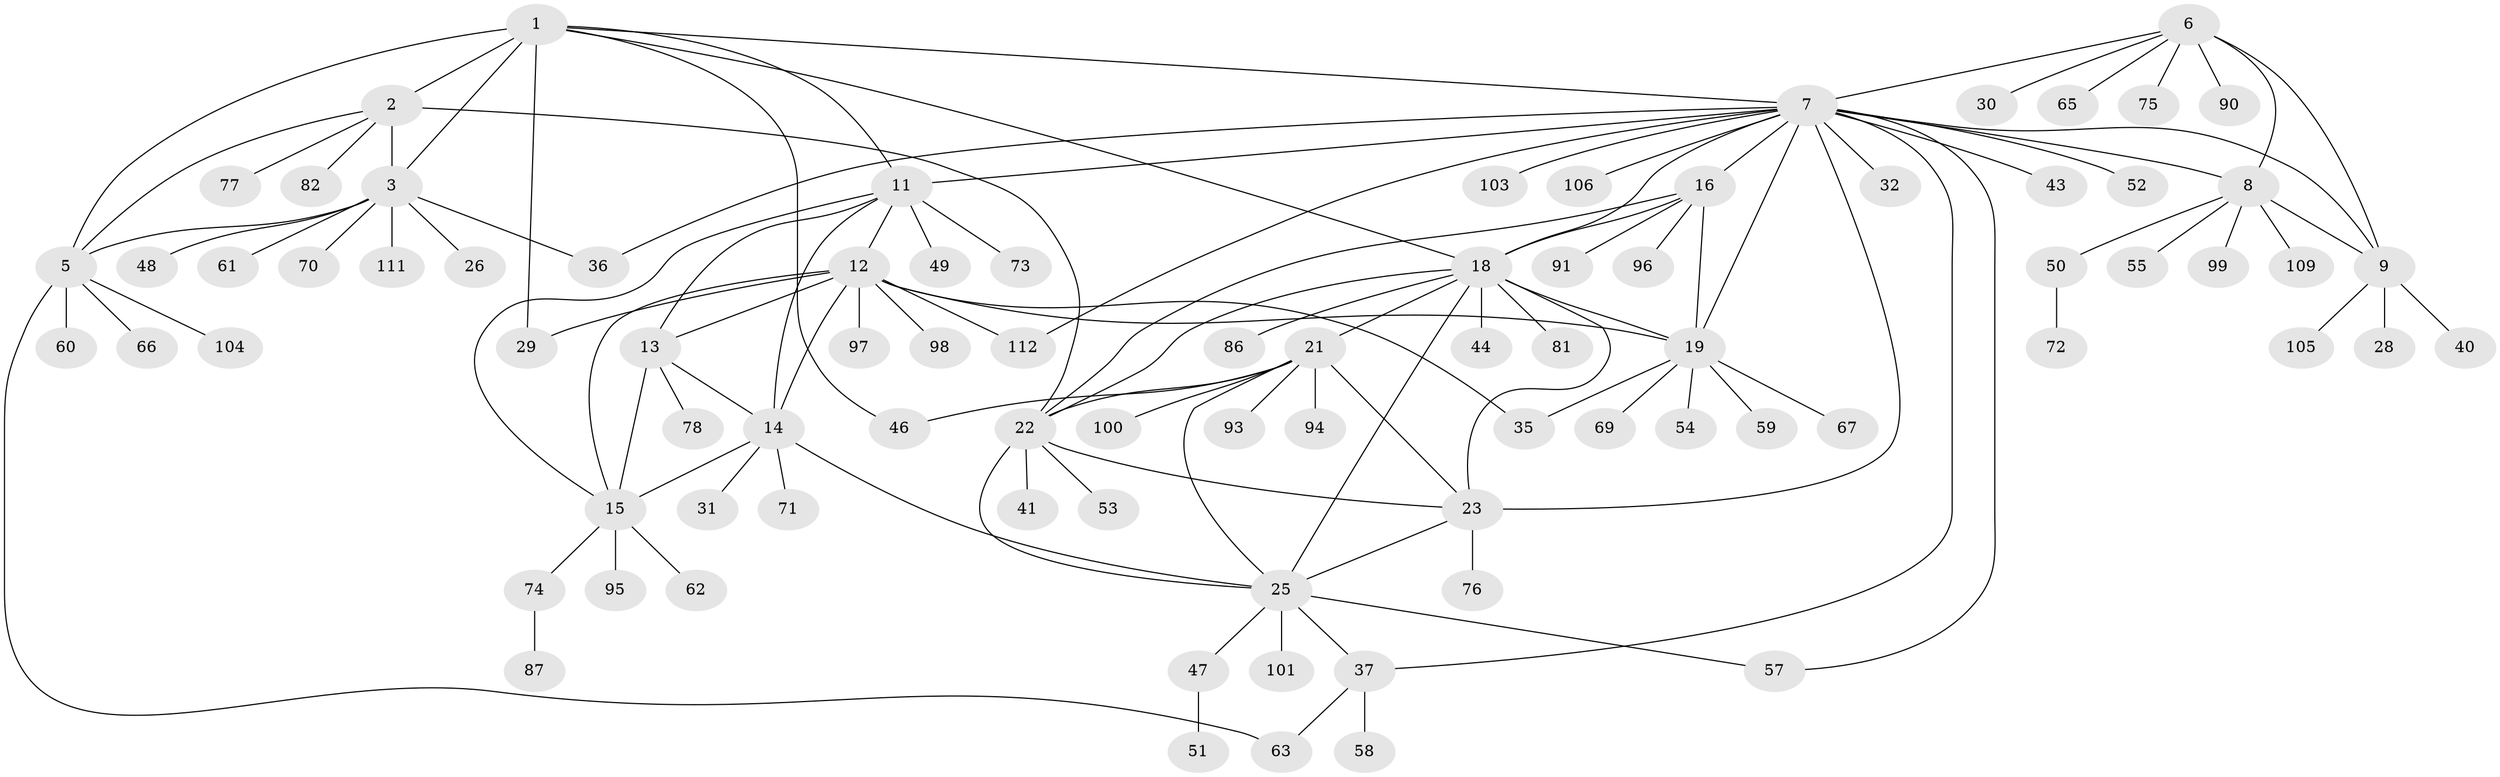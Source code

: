 // Generated by graph-tools (version 1.1) at 2025/52/02/27/25 19:52:16]
// undirected, 85 vertices, 120 edges
graph export_dot {
graph [start="1"]
  node [color=gray90,style=filled];
  1 [super="+88"];
  2 [super="+4"];
  3 [super="+34"];
  5 [super="+33"];
  6 [super="+84"];
  7 [super="+17"];
  8 [super="+45"];
  9 [super="+10"];
  11;
  12 [super="+39"];
  13 [super="+56"];
  14 [super="+38"];
  15 [super="+107"];
  16 [super="+42"];
  18 [super="+24"];
  19 [super="+20"];
  21 [super="+79"];
  22 [super="+80"];
  23 [super="+83"];
  25 [super="+27"];
  26;
  28;
  29;
  30 [super="+92"];
  31;
  32;
  35;
  36 [super="+102"];
  37 [super="+64"];
  40;
  41;
  43;
  44;
  46;
  47;
  48;
  49;
  50 [super="+89"];
  51;
  52;
  53;
  54;
  55;
  57;
  58;
  59;
  60;
  61;
  62;
  63 [super="+68"];
  65;
  66;
  67;
  69 [super="+113"];
  70 [super="+85"];
  71;
  72;
  73;
  74;
  75 [super="+110"];
  76 [super="+108"];
  77;
  78;
  81;
  82;
  86;
  87;
  90;
  91;
  93;
  94;
  95;
  96;
  97;
  98;
  99;
  100;
  101;
  103;
  104;
  105;
  106;
  109;
  111;
  112;
  1 -- 2 [weight=2];
  1 -- 3;
  1 -- 5;
  1 -- 7;
  1 -- 11;
  1 -- 18;
  1 -- 46;
  1 -- 29;
  2 -- 3 [weight=2];
  2 -- 5 [weight=2];
  2 -- 77;
  2 -- 82;
  2 -- 22;
  3 -- 5;
  3 -- 26;
  3 -- 36;
  3 -- 48;
  3 -- 61;
  3 -- 111;
  3 -- 70;
  5 -- 60;
  5 -- 63;
  5 -- 104;
  5 -- 66;
  6 -- 7;
  6 -- 8;
  6 -- 9 [weight=2];
  6 -- 30;
  6 -- 65;
  6 -- 75;
  6 -- 90;
  7 -- 8;
  7 -- 9 [weight=2];
  7 -- 11;
  7 -- 23;
  7 -- 36;
  7 -- 57;
  7 -- 103;
  7 -- 112;
  7 -- 32;
  7 -- 37;
  7 -- 106;
  7 -- 43;
  7 -- 16;
  7 -- 18;
  7 -- 19 [weight=2];
  7 -- 52;
  8 -- 9 [weight=2];
  8 -- 50;
  8 -- 55;
  8 -- 99;
  8 -- 109;
  9 -- 105;
  9 -- 40;
  9 -- 28;
  11 -- 12;
  11 -- 13;
  11 -- 14;
  11 -- 15;
  11 -- 49;
  11 -- 73;
  12 -- 13;
  12 -- 14;
  12 -- 15;
  12 -- 29;
  12 -- 35;
  12 -- 97;
  12 -- 98;
  12 -- 112;
  12 -- 19;
  13 -- 14;
  13 -- 15;
  13 -- 78;
  14 -- 15;
  14 -- 25;
  14 -- 31;
  14 -- 71;
  15 -- 62;
  15 -- 74;
  15 -- 95;
  16 -- 18;
  16 -- 19 [weight=2];
  16 -- 91;
  16 -- 96;
  16 -- 22;
  18 -- 19 [weight=2];
  18 -- 81;
  18 -- 86;
  18 -- 21;
  18 -- 22;
  18 -- 23;
  18 -- 25;
  18 -- 44;
  19 -- 35;
  19 -- 54;
  19 -- 59;
  19 -- 69;
  19 -- 67;
  21 -- 22;
  21 -- 23;
  21 -- 25;
  21 -- 46;
  21 -- 93;
  21 -- 94;
  21 -- 100;
  22 -- 23;
  22 -- 25;
  22 -- 41;
  22 -- 53;
  23 -- 25;
  23 -- 76;
  25 -- 57;
  25 -- 37;
  25 -- 101;
  25 -- 47;
  37 -- 58;
  37 -- 63;
  47 -- 51;
  50 -- 72;
  74 -- 87;
}
